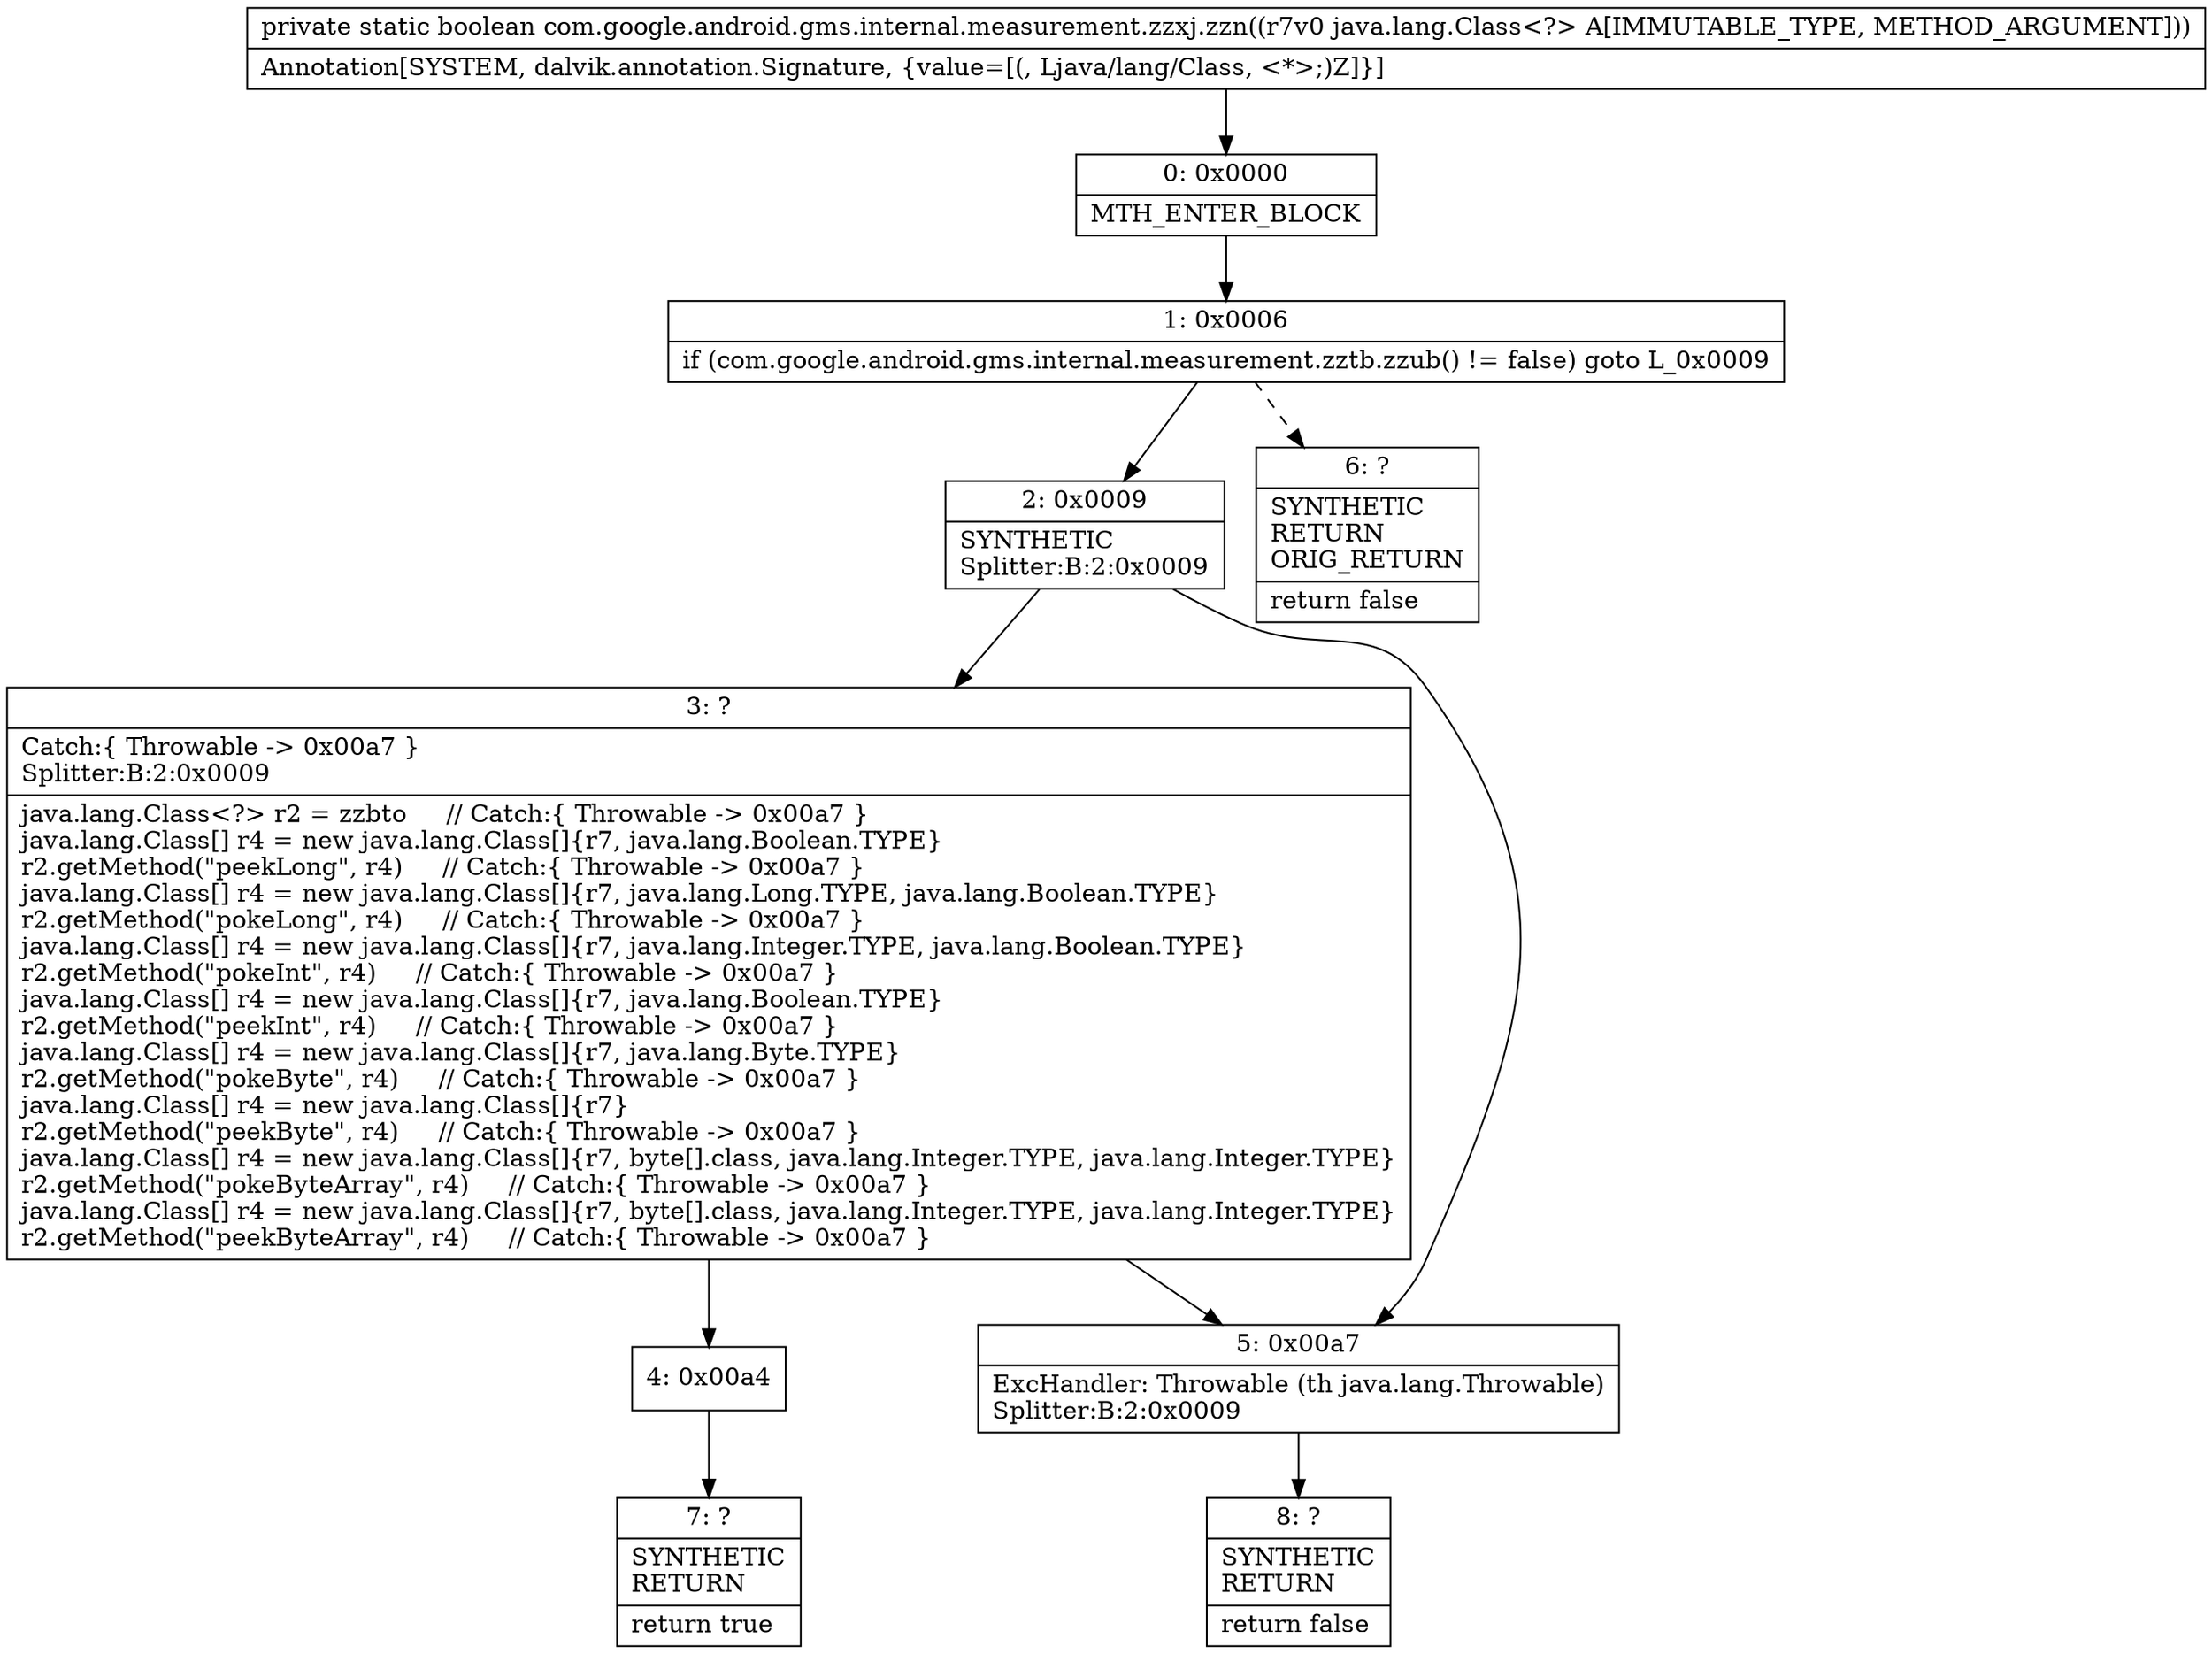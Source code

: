 digraph "CFG forcom.google.android.gms.internal.measurement.zzxj.zzn(Ljava\/lang\/Class;)Z" {
Node_0 [shape=record,label="{0\:\ 0x0000|MTH_ENTER_BLOCK\l}"];
Node_1 [shape=record,label="{1\:\ 0x0006|if (com.google.android.gms.internal.measurement.zztb.zzub() != false) goto L_0x0009\l}"];
Node_2 [shape=record,label="{2\:\ 0x0009|SYNTHETIC\lSplitter:B:2:0x0009\l}"];
Node_3 [shape=record,label="{3\:\ ?|Catch:\{ Throwable \-\> 0x00a7 \}\lSplitter:B:2:0x0009\l|java.lang.Class\<?\> r2 = zzbto     \/\/ Catch:\{ Throwable \-\> 0x00a7 \}\ljava.lang.Class[] r4 = new java.lang.Class[]\{r7, java.lang.Boolean.TYPE\}\lr2.getMethod(\"peekLong\", r4)     \/\/ Catch:\{ Throwable \-\> 0x00a7 \}\ljava.lang.Class[] r4 = new java.lang.Class[]\{r7, java.lang.Long.TYPE, java.lang.Boolean.TYPE\}\lr2.getMethod(\"pokeLong\", r4)     \/\/ Catch:\{ Throwable \-\> 0x00a7 \}\ljava.lang.Class[] r4 = new java.lang.Class[]\{r7, java.lang.Integer.TYPE, java.lang.Boolean.TYPE\}\lr2.getMethod(\"pokeInt\", r4)     \/\/ Catch:\{ Throwable \-\> 0x00a7 \}\ljava.lang.Class[] r4 = new java.lang.Class[]\{r7, java.lang.Boolean.TYPE\}\lr2.getMethod(\"peekInt\", r4)     \/\/ Catch:\{ Throwable \-\> 0x00a7 \}\ljava.lang.Class[] r4 = new java.lang.Class[]\{r7, java.lang.Byte.TYPE\}\lr2.getMethod(\"pokeByte\", r4)     \/\/ Catch:\{ Throwable \-\> 0x00a7 \}\ljava.lang.Class[] r4 = new java.lang.Class[]\{r7\}\lr2.getMethod(\"peekByte\", r4)     \/\/ Catch:\{ Throwable \-\> 0x00a7 \}\ljava.lang.Class[] r4 = new java.lang.Class[]\{r7, byte[].class, java.lang.Integer.TYPE, java.lang.Integer.TYPE\}\lr2.getMethod(\"pokeByteArray\", r4)     \/\/ Catch:\{ Throwable \-\> 0x00a7 \}\ljava.lang.Class[] r4 = new java.lang.Class[]\{r7, byte[].class, java.lang.Integer.TYPE, java.lang.Integer.TYPE\}\lr2.getMethod(\"peekByteArray\", r4)     \/\/ Catch:\{ Throwable \-\> 0x00a7 \}\l}"];
Node_4 [shape=record,label="{4\:\ 0x00a4}"];
Node_5 [shape=record,label="{5\:\ 0x00a7|ExcHandler: Throwable (th java.lang.Throwable)\lSplitter:B:2:0x0009\l}"];
Node_6 [shape=record,label="{6\:\ ?|SYNTHETIC\lRETURN\lORIG_RETURN\l|return false\l}"];
Node_7 [shape=record,label="{7\:\ ?|SYNTHETIC\lRETURN\l|return true\l}"];
Node_8 [shape=record,label="{8\:\ ?|SYNTHETIC\lRETURN\l|return false\l}"];
MethodNode[shape=record,label="{private static boolean com.google.android.gms.internal.measurement.zzxj.zzn((r7v0 java.lang.Class\<?\> A[IMMUTABLE_TYPE, METHOD_ARGUMENT]))  | Annotation[SYSTEM, dalvik.annotation.Signature, \{value=[(, Ljava\/lang\/Class, \<*\>;)Z]\}]\l}"];
MethodNode -> Node_0;
Node_0 -> Node_1;
Node_1 -> Node_2;
Node_1 -> Node_6[style=dashed];
Node_2 -> Node_3;
Node_2 -> Node_5;
Node_3 -> Node_4;
Node_3 -> Node_5;
Node_4 -> Node_7;
Node_5 -> Node_8;
}

